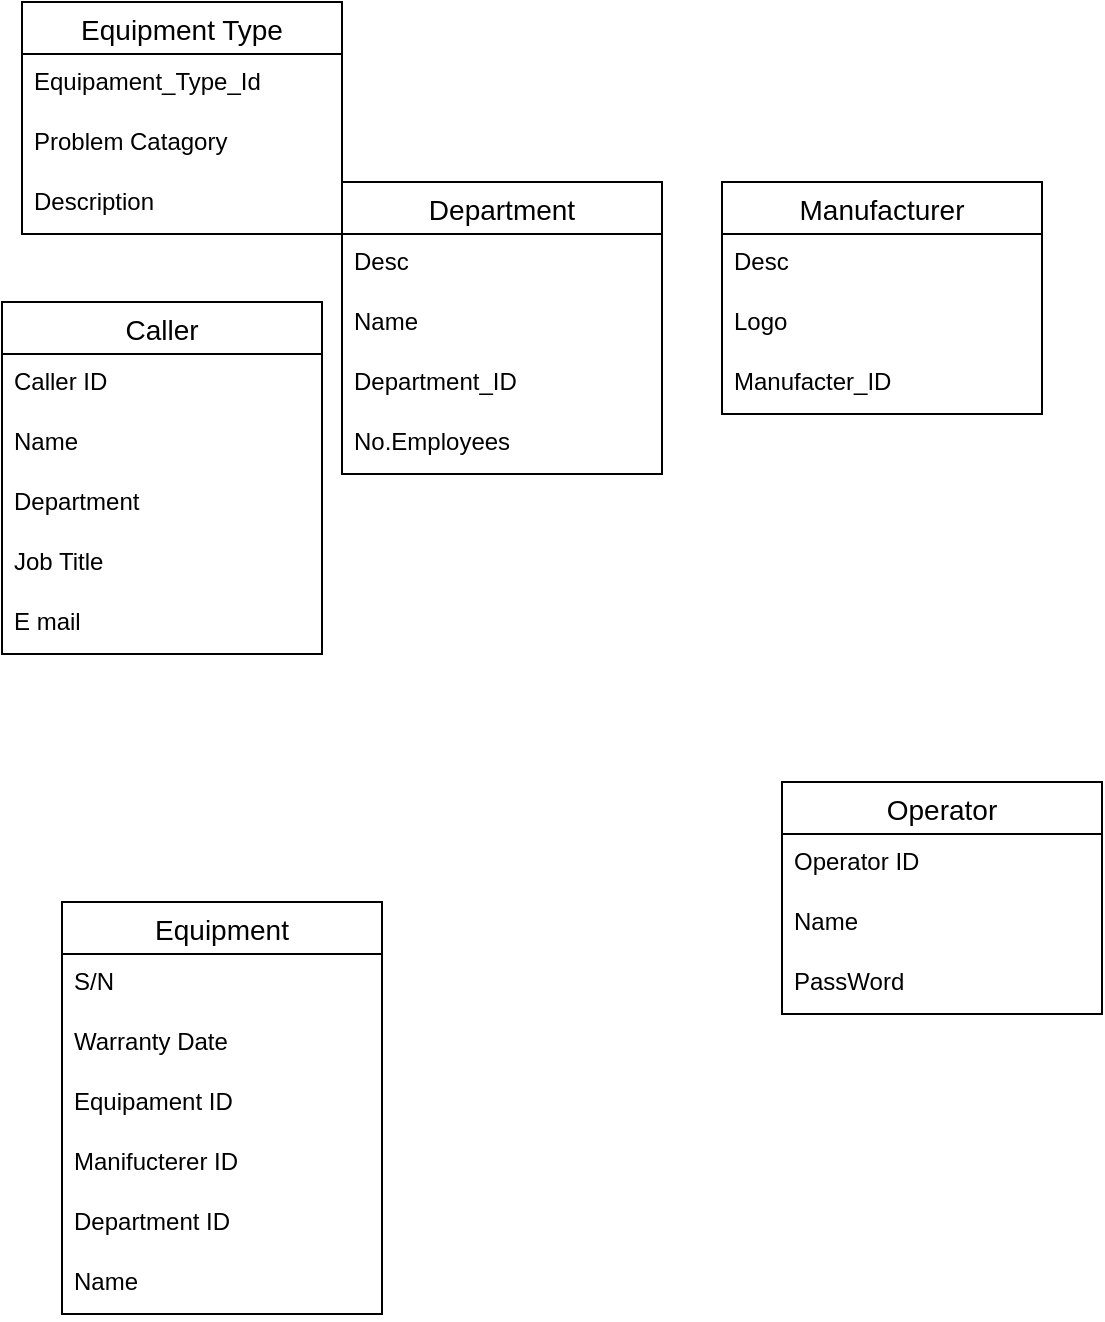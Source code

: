 <mxfile version="24.7.17">
  <diagram name="Página-1" id="ub0hCJ9Yc9IWG3NMB0ic">
    <mxGraphModel dx="605" dy="751" grid="1" gridSize="10" guides="1" tooltips="1" connect="1" arrows="1" fold="1" page="1" pageScale="1" pageWidth="827" pageHeight="1169" math="0" shadow="0">
      <root>
        <mxCell id="0" />
        <mxCell id="1" parent="0" />
        <mxCell id="As1Lmm1hzFyfyZklh06H-53" value="Equipment Type" style="swimlane;fontStyle=0;childLayout=stackLayout;horizontal=1;startSize=26;horizontalStack=0;resizeParent=1;resizeParentMax=0;resizeLast=0;collapsible=1;marginBottom=0;align=center;fontSize=14;" vertex="1" parent="1">
          <mxGeometry x="80" y="50" width="160" height="116" as="geometry">
            <mxRectangle x="180" y="100" width="140" height="30" as="alternateBounds" />
          </mxGeometry>
        </mxCell>
        <mxCell id="As1Lmm1hzFyfyZklh06H-54" value="Equipament_Type_Id" style="text;strokeColor=none;fillColor=none;spacingLeft=4;spacingRight=4;overflow=hidden;rotatable=0;points=[[0,0.5],[1,0.5]];portConstraint=eastwest;fontSize=12;whiteSpace=wrap;html=1;" vertex="1" parent="As1Lmm1hzFyfyZklh06H-53">
          <mxGeometry y="26" width="160" height="30" as="geometry" />
        </mxCell>
        <mxCell id="As1Lmm1hzFyfyZklh06H-55" value="Problem Catagory" style="text;strokeColor=none;fillColor=none;spacingLeft=4;spacingRight=4;overflow=hidden;rotatable=0;points=[[0,0.5],[1,0.5]];portConstraint=eastwest;fontSize=12;whiteSpace=wrap;html=1;" vertex="1" parent="As1Lmm1hzFyfyZklh06H-53">
          <mxGeometry y="56" width="160" height="30" as="geometry" />
        </mxCell>
        <mxCell id="As1Lmm1hzFyfyZklh06H-56" value="Description" style="text;strokeColor=none;fillColor=none;spacingLeft=4;spacingRight=4;overflow=hidden;rotatable=0;points=[[0,0.5],[1,0.5]];portConstraint=eastwest;fontSize=12;whiteSpace=wrap;html=1;" vertex="1" parent="As1Lmm1hzFyfyZklh06H-53">
          <mxGeometry y="86" width="160" height="30" as="geometry" />
        </mxCell>
        <mxCell id="As1Lmm1hzFyfyZklh06H-57" value="Department" style="swimlane;fontStyle=0;childLayout=stackLayout;horizontal=1;startSize=26;horizontalStack=0;resizeParent=1;resizeParentMax=0;resizeLast=0;collapsible=1;marginBottom=0;align=center;fontSize=14;" vertex="1" parent="1">
          <mxGeometry x="240" y="140" width="160" height="146" as="geometry" />
        </mxCell>
        <mxCell id="As1Lmm1hzFyfyZklh06H-58" value="Desc" style="text;strokeColor=none;fillColor=none;spacingLeft=4;spacingRight=4;overflow=hidden;rotatable=0;points=[[0,0.5],[1,0.5]];portConstraint=eastwest;fontSize=12;whiteSpace=wrap;html=1;" vertex="1" parent="As1Lmm1hzFyfyZklh06H-57">
          <mxGeometry y="26" width="160" height="30" as="geometry" />
        </mxCell>
        <mxCell id="As1Lmm1hzFyfyZklh06H-59" value="Name" style="text;strokeColor=none;fillColor=none;spacingLeft=4;spacingRight=4;overflow=hidden;rotatable=0;points=[[0,0.5],[1,0.5]];portConstraint=eastwest;fontSize=12;whiteSpace=wrap;html=1;" vertex="1" parent="As1Lmm1hzFyfyZklh06H-57">
          <mxGeometry y="56" width="160" height="30" as="geometry" />
        </mxCell>
        <mxCell id="As1Lmm1hzFyfyZklh06H-60" value="Department_ID" style="text;strokeColor=none;fillColor=none;spacingLeft=4;spacingRight=4;overflow=hidden;rotatable=0;points=[[0,0.5],[1,0.5]];portConstraint=eastwest;fontSize=12;whiteSpace=wrap;html=1;" vertex="1" parent="As1Lmm1hzFyfyZklh06H-57">
          <mxGeometry y="86" width="160" height="30" as="geometry" />
        </mxCell>
        <mxCell id="As1Lmm1hzFyfyZklh06H-80" value="No.Employees" style="text;strokeColor=none;fillColor=none;spacingLeft=4;spacingRight=4;overflow=hidden;rotatable=0;points=[[0,0.5],[1,0.5]];portConstraint=eastwest;fontSize=12;whiteSpace=wrap;html=1;" vertex="1" parent="As1Lmm1hzFyfyZklh06H-57">
          <mxGeometry y="116" width="160" height="30" as="geometry" />
        </mxCell>
        <mxCell id="As1Lmm1hzFyfyZklh06H-61" value="Caller" style="swimlane;fontStyle=0;childLayout=stackLayout;horizontal=1;startSize=26;horizontalStack=0;resizeParent=1;resizeParentMax=0;resizeLast=0;collapsible=1;marginBottom=0;align=center;fontSize=14;" vertex="1" parent="1">
          <mxGeometry x="70" y="200" width="160" height="176" as="geometry" />
        </mxCell>
        <mxCell id="As1Lmm1hzFyfyZklh06H-62" value="Caller ID" style="text;strokeColor=none;fillColor=none;spacingLeft=4;spacingRight=4;overflow=hidden;rotatable=0;points=[[0,0.5],[1,0.5]];portConstraint=eastwest;fontSize=12;whiteSpace=wrap;html=1;" vertex="1" parent="As1Lmm1hzFyfyZklh06H-61">
          <mxGeometry y="26" width="160" height="30" as="geometry" />
        </mxCell>
        <mxCell id="As1Lmm1hzFyfyZklh06H-63" value="Name" style="text;strokeColor=none;fillColor=none;spacingLeft=4;spacingRight=4;overflow=hidden;rotatable=0;points=[[0,0.5],[1,0.5]];portConstraint=eastwest;fontSize=12;whiteSpace=wrap;html=1;" vertex="1" parent="As1Lmm1hzFyfyZklh06H-61">
          <mxGeometry y="56" width="160" height="30" as="geometry" />
        </mxCell>
        <mxCell id="As1Lmm1hzFyfyZklh06H-64" value="Department" style="text;strokeColor=none;fillColor=none;spacingLeft=4;spacingRight=4;overflow=hidden;rotatable=0;points=[[0,0.5],[1,0.5]];portConstraint=eastwest;fontSize=12;whiteSpace=wrap;html=1;" vertex="1" parent="As1Lmm1hzFyfyZklh06H-61">
          <mxGeometry y="86" width="160" height="30" as="geometry" />
        </mxCell>
        <mxCell id="As1Lmm1hzFyfyZklh06H-86" value="Job Title" style="text;strokeColor=none;fillColor=none;spacingLeft=4;spacingRight=4;overflow=hidden;rotatable=0;points=[[0,0.5],[1,0.5]];portConstraint=eastwest;fontSize=12;whiteSpace=wrap;html=1;" vertex="1" parent="As1Lmm1hzFyfyZklh06H-61">
          <mxGeometry y="116" width="160" height="30" as="geometry" />
        </mxCell>
        <mxCell id="As1Lmm1hzFyfyZklh06H-87" value="E mail" style="text;strokeColor=none;fillColor=none;spacingLeft=4;spacingRight=4;overflow=hidden;rotatable=0;points=[[0,0.5],[1,0.5]];portConstraint=eastwest;fontSize=12;whiteSpace=wrap;html=1;" vertex="1" parent="As1Lmm1hzFyfyZklh06H-61">
          <mxGeometry y="146" width="160" height="30" as="geometry" />
        </mxCell>
        <mxCell id="As1Lmm1hzFyfyZklh06H-65" value="Equipment" style="swimlane;fontStyle=0;childLayout=stackLayout;horizontal=1;startSize=26;horizontalStack=0;resizeParent=1;resizeParentMax=0;resizeLast=0;collapsible=1;marginBottom=0;align=center;fontSize=14;" vertex="1" parent="1">
          <mxGeometry x="100" y="500" width="160" height="206" as="geometry" />
        </mxCell>
        <mxCell id="As1Lmm1hzFyfyZklh06H-66" value="S/N" style="text;strokeColor=none;fillColor=none;spacingLeft=4;spacingRight=4;overflow=hidden;rotatable=0;points=[[0,0.5],[1,0.5]];portConstraint=eastwest;fontSize=12;whiteSpace=wrap;html=1;" vertex="1" parent="As1Lmm1hzFyfyZklh06H-65">
          <mxGeometry y="26" width="160" height="30" as="geometry" />
        </mxCell>
        <mxCell id="As1Lmm1hzFyfyZklh06H-67" value="Warranty Date" style="text;strokeColor=none;fillColor=none;spacingLeft=4;spacingRight=4;overflow=hidden;rotatable=0;points=[[0,0.5],[1,0.5]];portConstraint=eastwest;fontSize=12;whiteSpace=wrap;html=1;" vertex="1" parent="As1Lmm1hzFyfyZklh06H-65">
          <mxGeometry y="56" width="160" height="30" as="geometry" />
        </mxCell>
        <mxCell id="As1Lmm1hzFyfyZklh06H-68" value="Equipament ID" style="text;strokeColor=none;fillColor=none;spacingLeft=4;spacingRight=4;overflow=hidden;rotatable=0;points=[[0,0.5],[1,0.5]];portConstraint=eastwest;fontSize=12;whiteSpace=wrap;html=1;" vertex="1" parent="As1Lmm1hzFyfyZklh06H-65">
          <mxGeometry y="86" width="160" height="30" as="geometry" />
        </mxCell>
        <mxCell id="As1Lmm1hzFyfyZklh06H-83" value="Manifucterer ID" style="text;strokeColor=none;fillColor=none;spacingLeft=4;spacingRight=4;overflow=hidden;rotatable=0;points=[[0,0.5],[1,0.5]];portConstraint=eastwest;fontSize=12;whiteSpace=wrap;html=1;" vertex="1" parent="As1Lmm1hzFyfyZklh06H-65">
          <mxGeometry y="116" width="160" height="30" as="geometry" />
        </mxCell>
        <mxCell id="As1Lmm1hzFyfyZklh06H-84" value="Department ID" style="text;strokeColor=none;fillColor=none;spacingLeft=4;spacingRight=4;overflow=hidden;rotatable=0;points=[[0,0.5],[1,0.5]];portConstraint=eastwest;fontSize=12;whiteSpace=wrap;html=1;" vertex="1" parent="As1Lmm1hzFyfyZklh06H-65">
          <mxGeometry y="146" width="160" height="30" as="geometry" />
        </mxCell>
        <mxCell id="As1Lmm1hzFyfyZklh06H-85" value="Name" style="text;strokeColor=none;fillColor=none;spacingLeft=4;spacingRight=4;overflow=hidden;rotatable=0;points=[[0,0.5],[1,0.5]];portConstraint=eastwest;fontSize=12;whiteSpace=wrap;html=1;" vertex="1" parent="As1Lmm1hzFyfyZklh06H-65">
          <mxGeometry y="176" width="160" height="30" as="geometry" />
        </mxCell>
        <mxCell id="As1Lmm1hzFyfyZklh06H-69" value="Manufacturer" style="swimlane;fontStyle=0;childLayout=stackLayout;horizontal=1;startSize=26;horizontalStack=0;resizeParent=1;resizeParentMax=0;resizeLast=0;collapsible=1;marginBottom=0;align=center;fontSize=14;" vertex="1" parent="1">
          <mxGeometry x="430" y="140" width="160" height="116" as="geometry" />
        </mxCell>
        <mxCell id="As1Lmm1hzFyfyZklh06H-70" value="&lt;div&gt;Desc&lt;/div&gt;&lt;div&gt;&lt;span style=&quot;white-space: pre;&quot;&gt;&#x9;&lt;/span&gt;&lt;span style=&quot;white-space: pre;&quot;&gt;&#x9;&lt;/span&gt;&lt;br&gt;&lt;/div&gt;" style="text;strokeColor=none;fillColor=none;spacingLeft=4;spacingRight=4;overflow=hidden;rotatable=0;points=[[0,0.5],[1,0.5]];portConstraint=eastwest;fontSize=12;whiteSpace=wrap;html=1;" vertex="1" parent="As1Lmm1hzFyfyZklh06H-69">
          <mxGeometry y="26" width="160" height="30" as="geometry" />
        </mxCell>
        <mxCell id="As1Lmm1hzFyfyZklh06H-71" value="Logo" style="text;strokeColor=none;fillColor=none;spacingLeft=4;spacingRight=4;overflow=hidden;rotatable=0;points=[[0,0.5],[1,0.5]];portConstraint=eastwest;fontSize=12;whiteSpace=wrap;html=1;" vertex="1" parent="As1Lmm1hzFyfyZklh06H-69">
          <mxGeometry y="56" width="160" height="30" as="geometry" />
        </mxCell>
        <mxCell id="As1Lmm1hzFyfyZklh06H-72" value="Manufacter_ID" style="text;strokeColor=none;fillColor=none;spacingLeft=4;spacingRight=4;overflow=hidden;rotatable=0;points=[[0,0.5],[1,0.5]];portConstraint=eastwest;fontSize=12;whiteSpace=wrap;html=1;" vertex="1" parent="As1Lmm1hzFyfyZklh06H-69">
          <mxGeometry y="86" width="160" height="30" as="geometry" />
        </mxCell>
        <mxCell id="As1Lmm1hzFyfyZklh06H-88" value="Operator" style="swimlane;fontStyle=0;childLayout=stackLayout;horizontal=1;startSize=26;horizontalStack=0;resizeParent=1;resizeParentMax=0;resizeLast=0;collapsible=1;marginBottom=0;align=center;fontSize=14;" vertex="1" parent="1">
          <mxGeometry x="460" y="440" width="160" height="116" as="geometry" />
        </mxCell>
        <mxCell id="As1Lmm1hzFyfyZklh06H-89" value="Operator ID" style="text;strokeColor=none;fillColor=none;spacingLeft=4;spacingRight=4;overflow=hidden;rotatable=0;points=[[0,0.5],[1,0.5]];portConstraint=eastwest;fontSize=12;whiteSpace=wrap;html=1;" vertex="1" parent="As1Lmm1hzFyfyZklh06H-88">
          <mxGeometry y="26" width="160" height="30" as="geometry" />
        </mxCell>
        <mxCell id="As1Lmm1hzFyfyZklh06H-90" value="Name" style="text;strokeColor=none;fillColor=none;spacingLeft=4;spacingRight=4;overflow=hidden;rotatable=0;points=[[0,0.5],[1,0.5]];portConstraint=eastwest;fontSize=12;whiteSpace=wrap;html=1;" vertex="1" parent="As1Lmm1hzFyfyZklh06H-88">
          <mxGeometry y="56" width="160" height="30" as="geometry" />
        </mxCell>
        <mxCell id="As1Lmm1hzFyfyZklh06H-91" value="PassWord" style="text;strokeColor=none;fillColor=none;spacingLeft=4;spacingRight=4;overflow=hidden;rotatable=0;points=[[0,0.5],[1,0.5]];portConstraint=eastwest;fontSize=12;whiteSpace=wrap;html=1;" vertex="1" parent="As1Lmm1hzFyfyZklh06H-88">
          <mxGeometry y="86" width="160" height="30" as="geometry" />
        </mxCell>
      </root>
    </mxGraphModel>
  </diagram>
</mxfile>
